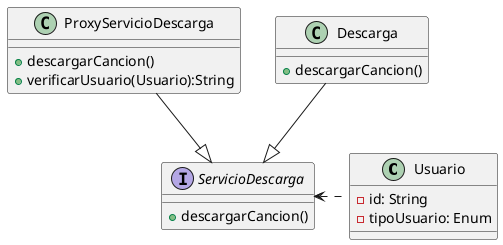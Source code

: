 @startuml
'https://plantuml.com/sequence-diagram

class Usuario
{
-id: String
-tipoUsuario: Enum
}

interface ServicioDescarga{
+descargarCancion()
}

class ProxyServicioDescarga
{
+descargarCancion()
+verificarUsuario(Usuario):String
}

class Descarga{
+descargarCancion()
}

Usuario .l.> ServicioDescarga
ProxyServicioDescarga --|> ServicioDescarga
Descarga --|>  ServicioDescarga
@enduml